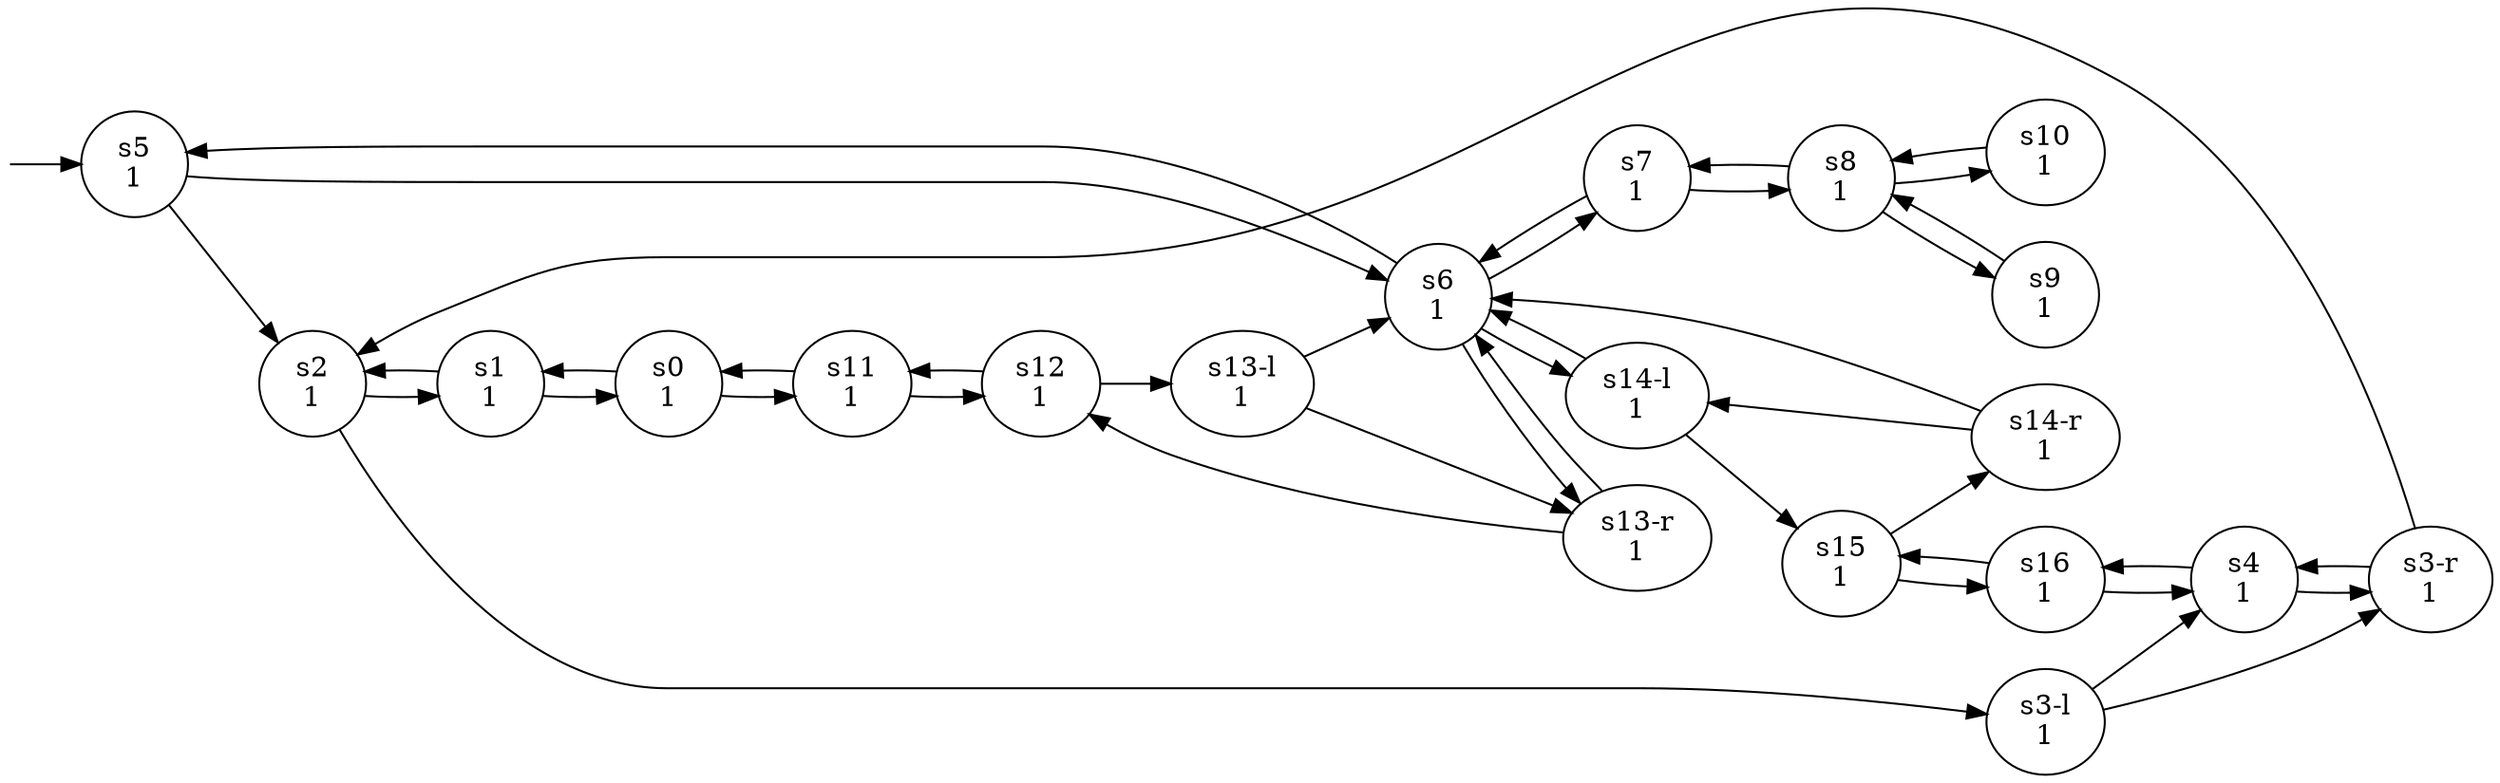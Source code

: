 digraph G {
  rankdir=LR
  I [label="", style=invis, width=0]
  I -> 5
  0 [label="s0\n1"]
  0 -> 1 [label=""]
  0 -> 11 [label=""]
  1 [label="s1\n1"]
  1 -> 0 [label=""]
  1 -> 2 [label=""]
  2 [label="s2\n1"]
  2 -> 1 [label=""]
  2 -> 3 [label=""]
  3 [label="s3-l\n1"]
  3 -> 4 [label=""]
  3 -> 17 [label=""]
  4 [label="s4\n1"]
  4 -> 16 [label=""]
  4 -> 17 [label=""]
  5 [label="s5\n1"]
  5 -> 2 [label=""]
  5 -> 6 [label=""]
  6 [label="s6\n1"]
  6 -> 5 [label=""]
  6 -> 7 [label=""]
  6 -> 18 [label=""]
  6 -> 19 [label=""]
  7 [label="s7\n1"]
  7 -> 6 [label=""]
  7 -> 8 [label=""]
  8 [label="s8\n1"]
  8 -> 7 [label=""]
  8 -> 9 [label=""]
  8 -> 10 [label=""]
  9 [label="s9\n1"]
  9 -> 8 [label=""]
  10 [label="s10\n1"]
  10 -> 8 [label=""]
  11 [label="s11\n1"]
  11 -> 0 [label=""]
  11 -> 12 [label=""]
  12 [label="s12\n1"]
  12 -> 11 [label=""]
  12 -> 13 [label=""]
  13 [label="s13-l\n1"]
  13 -> 6 [label=""]
  13 -> 18 [label=""]
  14 [label="s14-r\n1"]
  14 -> 6 [label=""]
  14 -> 19 [label=""]
  15 [label="s15\n1"]
  15 -> 14 [label=""]
  15 -> 16 [label=""]
  16 [label="s16\n1"]
  16 -> 4 [label=""]
  16 -> 15 [label=""]
  17 [label="s3-r\n1"]
  17 -> 2 [label=""]
  17 -> 4 [label=""]
  18 [label="s13-r\n1"]
  18 -> 6 [label=""]
  18 -> 12 [label=""]
  19 [label="s14-l\n1"]
  19 -> 6 [label=""]
  19 -> 15 [label=""]
}
